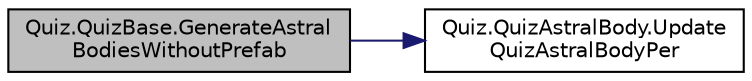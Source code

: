 digraph "Quiz.QuizBase.GenerateAstralBodiesWithoutPrefab"
{
 // INTERACTIVE_SVG=YES
 // LATEX_PDF_SIZE
  edge [fontname="Helvetica",fontsize="10",labelfontname="Helvetica",labelfontsize="10"];
  node [fontname="Helvetica",fontsize="10",shape=record];
  rankdir="LR";
  Node1 [label="Quiz.QuizBase.GenerateAstral\lBodiesWithoutPrefab",height=0.2,width=0.4,color="black", fillcolor="grey75", style="filled", fontcolor="black",tooltip=" "];
  Node1 -> Node2 [color="midnightblue",fontsize="10",style="solid",fontname="Helvetica"];
  Node2 [label="Quiz.QuizAstralBody.Update\lQuizAstralBodyPer",height=0.2,width=0.4,color="black", fillcolor="white", style="filled",URL="$class_quiz_1_1_quiz_astral_body.html#af25864e2c8217ca7ceb12af2d6221a5a",tooltip=" "];
}
